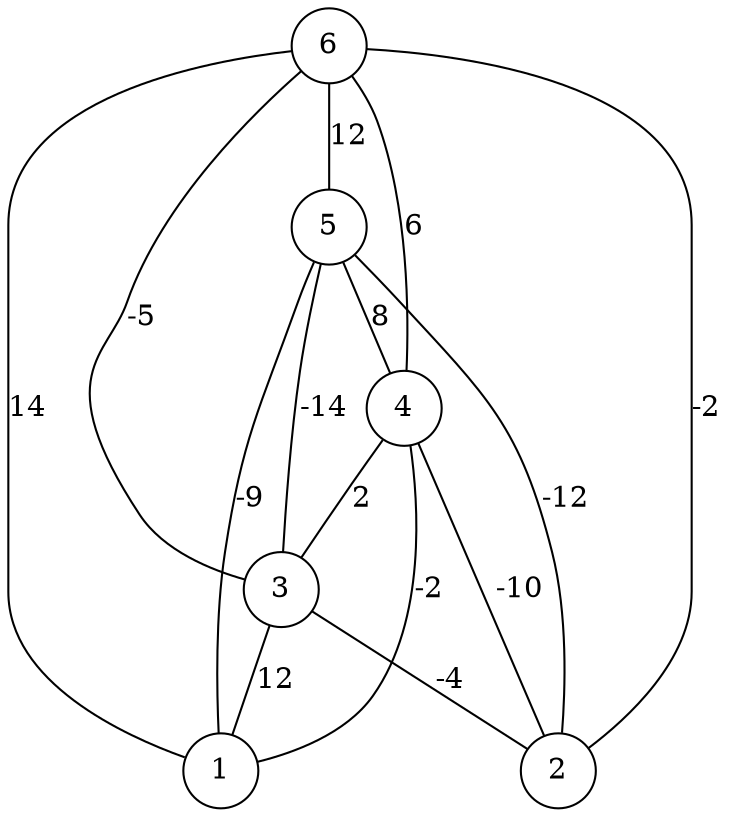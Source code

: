 graph { 
	 fontname="Helvetica,Arial,sans-serif" 
	 node [shape = circle]; 
	 6 -- 1 [label = "14"];
	 6 -- 2 [label = "-2"];
	 6 -- 3 [label = "-5"];
	 6 -- 4 [label = "6"];
	 6 -- 5 [label = "12"];
	 5 -- 1 [label = "-9"];
	 5 -- 2 [label = "-12"];
	 5 -- 3 [label = "-14"];
	 5 -- 4 [label = "8"];
	 4 -- 1 [label = "-2"];
	 4 -- 2 [label = "-10"];
	 4 -- 3 [label = "2"];
	 3 -- 1 [label = "12"];
	 3 -- 2 [label = "-4"];
	 1;
	 2;
	 3;
	 4;
	 5;
	 6;
}
